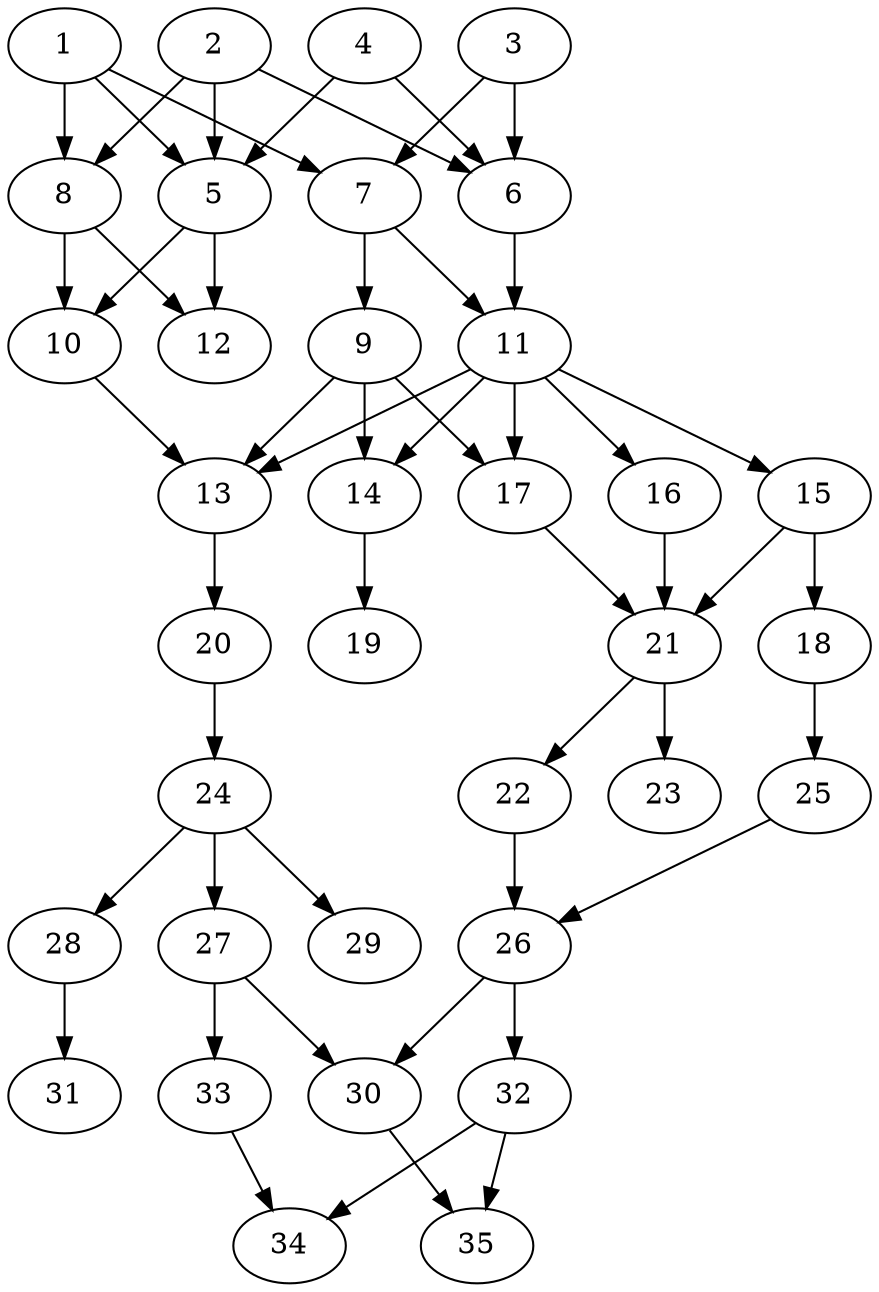 // DAG automatically generated by daggen at Thu Oct  3 14:05:37 2019
// ./daggen --dot -n 35 --ccr 0.3 --fat 0.5 --regular 0.9 --density 0.7 --mindata 5242880 --maxdata 52428800 
digraph G {
  1 [size="167021227", alpha="0.03", expect_size="50106368"] 
  1 -> 5 [size ="50106368"]
  1 -> 7 [size ="50106368"]
  1 -> 8 [size ="50106368"]
  2 [size="91006293", alpha="0.19", expect_size="27301888"] 
  2 -> 5 [size ="27301888"]
  2 -> 6 [size ="27301888"]
  2 -> 8 [size ="27301888"]
  3 [size="53609813", alpha="0.01", expect_size="16082944"] 
  3 -> 6 [size ="16082944"]
  3 -> 7 [size ="16082944"]
  4 [size="63296853", alpha="0.18", expect_size="18989056"] 
  4 -> 5 [size ="18989056"]
  4 -> 6 [size ="18989056"]
  5 [size="137987413", alpha="0.15", expect_size="41396224"] 
  5 -> 10 [size ="41396224"]
  5 -> 12 [size ="41396224"]
  6 [size="70109867", alpha="0.11", expect_size="21032960"] 
  6 -> 11 [size ="21032960"]
  7 [size="158976000", alpha="0.01", expect_size="47692800"] 
  7 -> 9 [size ="47692800"]
  7 -> 11 [size ="47692800"]
  8 [size="102167893", alpha="0.04", expect_size="30650368"] 
  8 -> 10 [size ="30650368"]
  8 -> 12 [size ="30650368"]
  9 [size="148186453", alpha="0.06", expect_size="44455936"] 
  9 -> 13 [size ="44455936"]
  9 -> 14 [size ="44455936"]
  9 -> 17 [size ="44455936"]
  10 [size="163013973", alpha="0.13", expect_size="48904192"] 
  10 -> 13 [size ="48904192"]
  11 [size="85050027", alpha="0.13", expect_size="25515008"] 
  11 -> 13 [size ="25515008"]
  11 -> 14 [size ="25515008"]
  11 -> 15 [size ="25515008"]
  11 -> 16 [size ="25515008"]
  11 -> 17 [size ="25515008"]
  12 [size="107154773", alpha="0.03", expect_size="32146432"] 
  13 [size="101075627", alpha="0.11", expect_size="30322688"] 
  13 -> 20 [size ="30322688"]
  14 [size="110981120", alpha="0.06", expect_size="33294336"] 
  14 -> 19 [size ="33294336"]
  15 [size="95481173", alpha="0.08", expect_size="28644352"] 
  15 -> 18 [size ="28644352"]
  15 -> 21 [size ="28644352"]
  16 [size="57695573", alpha="0.19", expect_size="17308672"] 
  16 -> 21 [size ="17308672"]
  17 [size="143295147", alpha="0.03", expect_size="42988544"] 
  17 -> 21 [size ="42988544"]
  18 [size="147879253", alpha="0.14", expect_size="44363776"] 
  18 -> 25 [size ="44363776"]
  19 [size="20084053", alpha="0.18", expect_size="6025216"] 
  20 [size="63549440", alpha="0.06", expect_size="19064832"] 
  20 -> 24 [size ="19064832"]
  21 [size="168222720", alpha="0.14", expect_size="50466816"] 
  21 -> 22 [size ="50466816"]
  21 -> 23 [size ="50466816"]
  22 [size="111394133", alpha="0.11", expect_size="33418240"] 
  22 -> 26 [size ="33418240"]
  23 [size="134621867", alpha="0.13", expect_size="40386560"] 
  24 [size="67454293", alpha="0.01", expect_size="20236288"] 
  24 -> 27 [size ="20236288"]
  24 -> 28 [size ="20236288"]
  24 -> 29 [size ="20236288"]
  25 [size="114602667", alpha="0.04", expect_size="34380800"] 
  25 -> 26 [size ="34380800"]
  26 [size="22002347", alpha="0.13", expect_size="6600704"] 
  26 -> 30 [size ="6600704"]
  26 -> 32 [size ="6600704"]
  27 [size="171636053", alpha="0.01", expect_size="51490816"] 
  27 -> 30 [size ="51490816"]
  27 -> 33 [size ="51490816"]
  28 [size="36481707", alpha="0.19", expect_size="10944512"] 
  28 -> 31 [size ="10944512"]
  29 [size="145814187", alpha="0.14", expect_size="43744256"] 
  30 [size="127047680", alpha="0.08", expect_size="38114304"] 
  30 -> 35 [size ="38114304"]
  31 [size="20162560", alpha="0.10", expect_size="6048768"] 
  32 [size="131997013", alpha="0.03", expect_size="39599104"] 
  32 -> 34 [size ="39599104"]
  32 -> 35 [size ="39599104"]
  33 [size="64218453", alpha="0.07", expect_size="19265536"] 
  33 -> 34 [size ="19265536"]
  34 [size="167540053", alpha="0.03", expect_size="50262016"] 
  35 [size="173206187", alpha="0.09", expect_size="51961856"] 
}
